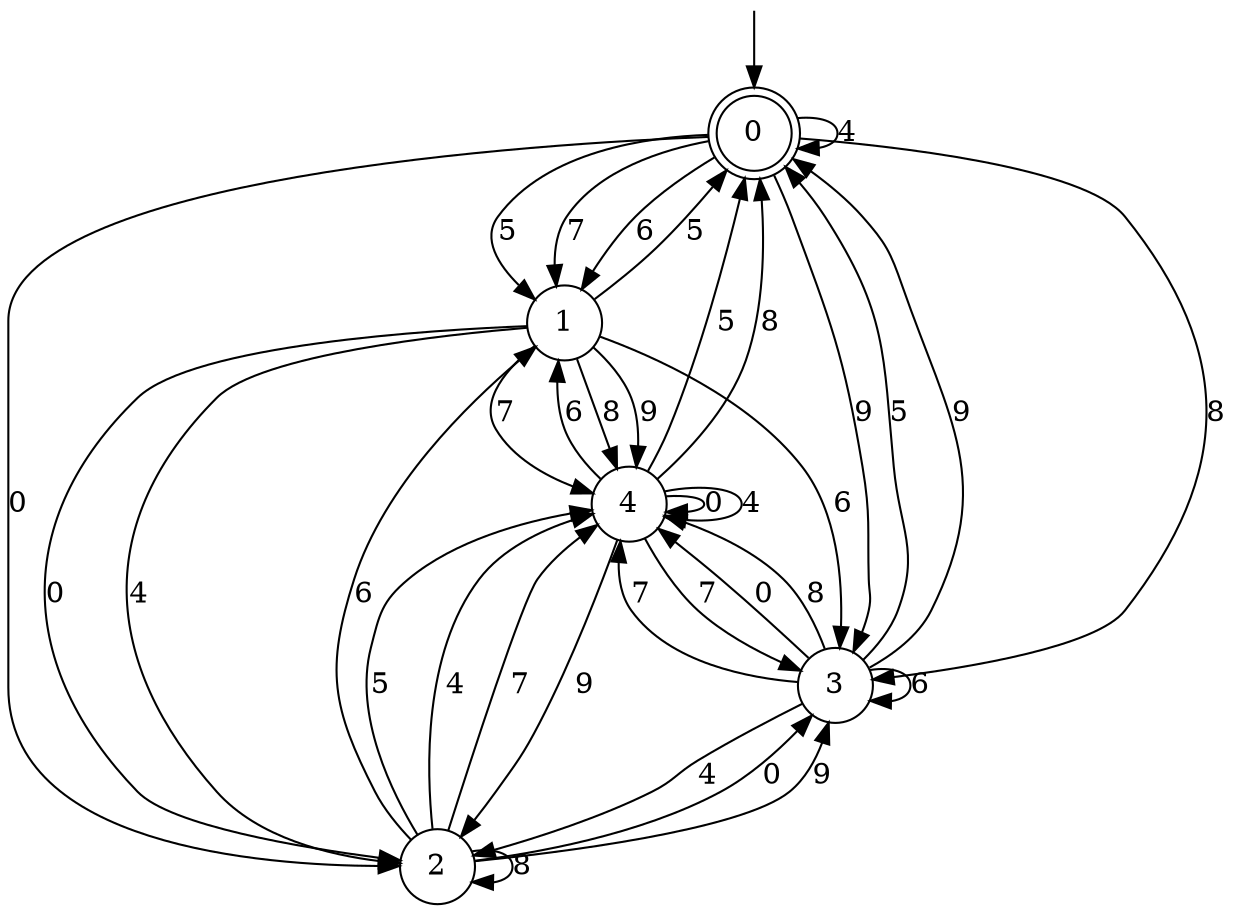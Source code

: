 digraph g {

	s0 [shape="doublecircle" label="0"];
	s1 [shape="circle" label="1"];
	s2 [shape="circle" label="2"];
	s3 [shape="circle" label="3"];
	s4 [shape="circle" label="4"];
	s0 -> s1 [label="5"];
	s0 -> s2 [label="0"];
	s0 -> s3 [label="8"];
	s0 -> s0 [label="4"];
	s0 -> s3 [label="9"];
	s0 -> s1 [label="7"];
	s0 -> s1 [label="6"];
	s1 -> s0 [label="5"];
	s1 -> s2 [label="0"];
	s1 -> s4 [label="8"];
	s1 -> s2 [label="4"];
	s1 -> s4 [label="9"];
	s1 -> s4 [label="7"];
	s1 -> s3 [label="6"];
	s2 -> s4 [label="5"];
	s2 -> s3 [label="0"];
	s2 -> s2 [label="8"];
	s2 -> s4 [label="4"];
	s2 -> s3 [label="9"];
	s2 -> s4 [label="7"];
	s2 -> s1 [label="6"];
	s3 -> s0 [label="5"];
	s3 -> s4 [label="0"];
	s3 -> s4 [label="8"];
	s3 -> s2 [label="4"];
	s3 -> s0 [label="9"];
	s3 -> s4 [label="7"];
	s3 -> s3 [label="6"];
	s4 -> s0 [label="5"];
	s4 -> s4 [label="0"];
	s4 -> s0 [label="8"];
	s4 -> s4 [label="4"];
	s4 -> s2 [label="9"];
	s4 -> s3 [label="7"];
	s4 -> s1 [label="6"];

__start0 [label="" shape="none" width="0" height="0"];
__start0 -> s0;

}

